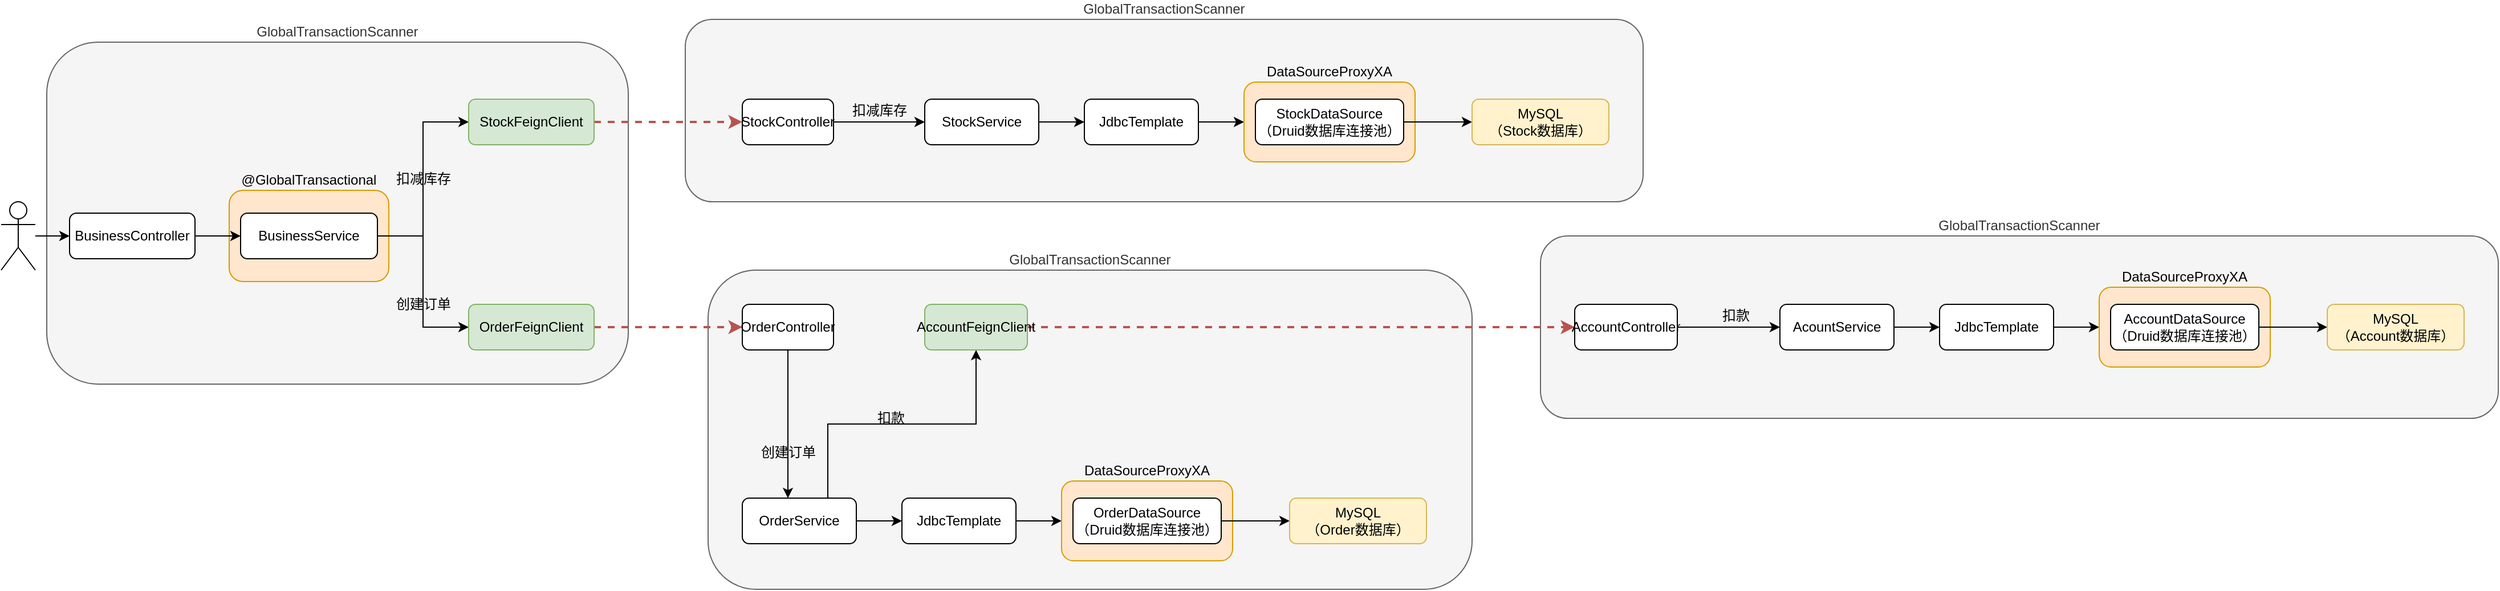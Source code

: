 <mxfile version="15.8.7" type="device"><diagram id="oLWSP7ZKXnrmAPvNtTP7" name="第 1 页"><mxGraphModel dx="2358" dy="1848" grid="1" gridSize="10" guides="1" tooltips="1" connect="1" arrows="1" fold="1" page="1" pageScale="1" pageWidth="827" pageHeight="1169" math="0" shadow="0"><root><mxCell id="0"/><mxCell id="1" parent="0"/><mxCell id="r_xZSolfZos5Hvv7YcpX-4" value="GlobalTransactionScanner" style="rounded=1;whiteSpace=wrap;html=1;labelPosition=center;verticalLabelPosition=top;align=center;verticalAlign=bottom;fillColor=#f5f5f5;fontColor=#333333;strokeColor=#666666;" vertex="1" parent="1"><mxGeometry x="40" y="240" width="510" height="300" as="geometry"/></mxCell><mxCell id="75aGFcue1wCL1J1YNG_t-5" value="GlobalTransactionScanner" style="rounded=1;whiteSpace=wrap;html=1;labelPosition=center;verticalLabelPosition=top;align=center;verticalAlign=bottom;fillColor=#f5f5f5;fontColor=#333333;strokeColor=#666666;" parent="1" vertex="1"><mxGeometry x="1350" y="410" width="840" height="160" as="geometry"/></mxCell><mxCell id="75aGFcue1wCL1J1YNG_t-3" value="GlobalTransactionScanner" style="rounded=1;whiteSpace=wrap;html=1;labelPosition=center;verticalLabelPosition=top;align=center;verticalAlign=bottom;fillColor=#f5f5f5;fontColor=#333333;strokeColor=#666666;" parent="1" vertex="1"><mxGeometry x="620" y="440" width="670" height="280" as="geometry"/></mxCell><mxCell id="75aGFcue1wCL1J1YNG_t-2" value="GlobalTransactionScanner" style="rounded=1;whiteSpace=wrap;html=1;labelPosition=center;verticalLabelPosition=top;align=center;verticalAlign=bottom;fillColor=#f5f5f5;fontColor=#333333;strokeColor=#666666;" parent="1" vertex="1"><mxGeometry x="600" y="220" width="840" height="160" as="geometry"/></mxCell><mxCell id="6qTe9Qfja52tsAlx9Dxc-8" value="@GlobalTransactional" style="rounded=1;whiteSpace=wrap;html=1;fillColor=#ffe6cc;strokeColor=#d79b00;labelPosition=center;verticalLabelPosition=top;align=center;verticalAlign=bottom;" parent="1" vertex="1"><mxGeometry x="200" y="370" width="140" height="80" as="geometry"/></mxCell><mxCell id="6qTe9Qfja52tsAlx9Dxc-4" style="edgeStyle=orthogonalEdgeStyle;rounded=0;orthogonalLoop=1;jettySize=auto;html=1;entryX=0;entryY=0.5;entryDx=0;entryDy=0;" parent="1" source="6qTe9Qfja52tsAlx9Dxc-1" target="6qTe9Qfja52tsAlx9Dxc-2" edge="1"><mxGeometry relative="1" as="geometry"/></mxCell><mxCell id="6qTe9Qfja52tsAlx9Dxc-5" style="edgeStyle=orthogonalEdgeStyle;rounded=0;orthogonalLoop=1;jettySize=auto;html=1;entryX=0;entryY=0.5;entryDx=0;entryDy=0;" parent="1" source="6qTe9Qfja52tsAlx9Dxc-1" target="6qTe9Qfja52tsAlx9Dxc-3" edge="1"><mxGeometry relative="1" as="geometry"/></mxCell><mxCell id="6qTe9Qfja52tsAlx9Dxc-1" value="BusinessService" style="rounded=1;whiteSpace=wrap;html=1;" parent="1" vertex="1"><mxGeometry x="210" y="390" width="120" height="40" as="geometry"/></mxCell><mxCell id="6qTe9Qfja52tsAlx9Dxc-12" style="edgeStyle=orthogonalEdgeStyle;rounded=0;orthogonalLoop=1;jettySize=auto;html=1;entryX=0;entryY=0.5;entryDx=0;entryDy=0;dashed=1;fillColor=#f8cecc;strokeColor=#b85450;strokeWidth=2;" parent="1" source="6qTe9Qfja52tsAlx9Dxc-2" target="6qTe9Qfja52tsAlx9Dxc-11" edge="1"><mxGeometry relative="1" as="geometry"/></mxCell><mxCell id="6qTe9Qfja52tsAlx9Dxc-2" value="StockFeignClient" style="rounded=1;whiteSpace=wrap;html=1;fillColor=#d5e8d4;strokeColor=#82b366;" parent="1" vertex="1"><mxGeometry x="410" y="290" width="110" height="40" as="geometry"/></mxCell><mxCell id="6qTe9Qfja52tsAlx9Dxc-28" style="edgeStyle=orthogonalEdgeStyle;rounded=0;orthogonalLoop=1;jettySize=auto;html=1;strokeWidth=2;dashed=1;fillColor=#f8cecc;strokeColor=#b85450;" parent="1" source="6qTe9Qfja52tsAlx9Dxc-3" target="6qTe9Qfja52tsAlx9Dxc-27" edge="1"><mxGeometry relative="1" as="geometry"/></mxCell><mxCell id="6qTe9Qfja52tsAlx9Dxc-3" value="OrderFeignClient" style="rounded=1;whiteSpace=wrap;html=1;fillColor=#d5e8d4;strokeColor=#82b366;" parent="1" vertex="1"><mxGeometry x="410" y="470" width="110" height="40" as="geometry"/></mxCell><mxCell id="6qTe9Qfja52tsAlx9Dxc-6" value="扣减库存" style="text;html=1;align=center;verticalAlign=middle;resizable=0;points=[];autosize=1;strokeColor=none;fillColor=none;" parent="1" vertex="1"><mxGeometry x="340" y="350" width="60" height="20" as="geometry"/></mxCell><mxCell id="6qTe9Qfja52tsAlx9Dxc-7" value="创建订单" style="text;html=1;align=center;verticalAlign=middle;resizable=0;points=[];autosize=1;strokeColor=none;fillColor=none;" parent="1" vertex="1"><mxGeometry x="340" y="460" width="60" height="20" as="geometry"/></mxCell><mxCell id="6qTe9Qfja52tsAlx9Dxc-16" style="edgeStyle=orthogonalEdgeStyle;rounded=0;orthogonalLoop=1;jettySize=auto;html=1;" parent="1" source="6qTe9Qfja52tsAlx9Dxc-11" target="6qTe9Qfja52tsAlx9Dxc-13" edge="1"><mxGeometry relative="1" as="geometry"/></mxCell><mxCell id="6qTe9Qfja52tsAlx9Dxc-11" value="StockController" style="rounded=1;whiteSpace=wrap;html=1;" parent="1" vertex="1"><mxGeometry x="650" y="290" width="80" height="40" as="geometry"/></mxCell><mxCell id="6qTe9Qfja52tsAlx9Dxc-18" style="edgeStyle=orthogonalEdgeStyle;rounded=0;orthogonalLoop=1;jettySize=auto;html=1;entryX=0;entryY=0.5;entryDx=0;entryDy=0;" parent="1" source="6qTe9Qfja52tsAlx9Dxc-13" target="6qTe9Qfja52tsAlx9Dxc-17" edge="1"><mxGeometry relative="1" as="geometry"/></mxCell><mxCell id="6qTe9Qfja52tsAlx9Dxc-13" value="StockService" style="rounded=1;whiteSpace=wrap;html=1;" parent="1" vertex="1"><mxGeometry x="810" y="290" width="100" height="40" as="geometry"/></mxCell><mxCell id="6qTe9Qfja52tsAlx9Dxc-21" style="edgeStyle=orthogonalEdgeStyle;rounded=0;orthogonalLoop=1;jettySize=auto;html=1;entryX=0;entryY=0.5;entryDx=0;entryDy=0;" parent="1" source="6qTe9Qfja52tsAlx9Dxc-17" target="6qTe9Qfja52tsAlx9Dxc-19" edge="1"><mxGeometry relative="1" as="geometry"/></mxCell><mxCell id="6qTe9Qfja52tsAlx9Dxc-17" value="JdbcTemplate" style="rounded=1;whiteSpace=wrap;html=1;" parent="1" vertex="1"><mxGeometry x="950" y="290" width="100" height="40" as="geometry"/></mxCell><mxCell id="6qTe9Qfja52tsAlx9Dxc-19" value="DataSourceProxyXA" style="rounded=1;whiteSpace=wrap;html=1;labelPosition=center;verticalLabelPosition=top;align=center;verticalAlign=bottom;fillColor=#ffe6cc;strokeColor=#d79b00;" parent="1" vertex="1"><mxGeometry x="1090" y="275" width="150" height="70" as="geometry"/></mxCell><mxCell id="6qTe9Qfja52tsAlx9Dxc-23" style="edgeStyle=orthogonalEdgeStyle;rounded=0;orthogonalLoop=1;jettySize=auto;html=1;entryX=0;entryY=0.5;entryDx=0;entryDy=0;" parent="1" source="6qTe9Qfja52tsAlx9Dxc-20" target="6qTe9Qfja52tsAlx9Dxc-22" edge="1"><mxGeometry relative="1" as="geometry"/></mxCell><mxCell id="6qTe9Qfja52tsAlx9Dxc-20" value="StockDataSource&lt;br&gt;（Druid数据库连接池）" style="rounded=1;whiteSpace=wrap;html=1;" parent="1" vertex="1"><mxGeometry x="1100" y="290" width="130" height="40" as="geometry"/></mxCell><mxCell id="6qTe9Qfja52tsAlx9Dxc-22" value="MySQL&lt;br&gt;（Stock数据库）" style="rounded=1;whiteSpace=wrap;html=1;fillColor=#fff2cc;strokeColor=#d6b656;" parent="1" vertex="1"><mxGeometry x="1290" y="290" width="120" height="40" as="geometry"/></mxCell><mxCell id="r_xZSolfZos5Hvv7YcpX-2" style="edgeStyle=orthogonalEdgeStyle;rounded=0;orthogonalLoop=1;jettySize=auto;html=1;entryX=0;entryY=0.5;entryDx=0;entryDy=0;" edge="1" parent="1" source="6qTe9Qfja52tsAlx9Dxc-24" target="r_xZSolfZos5Hvv7YcpX-1"><mxGeometry relative="1" as="geometry"/></mxCell><mxCell id="6qTe9Qfja52tsAlx9Dxc-24" value="" style="shape=umlActor;verticalLabelPosition=bottom;verticalAlign=top;html=1;outlineConnect=0;" parent="1" vertex="1"><mxGeometry y="380" width="30" height="60" as="geometry"/></mxCell><mxCell id="6qTe9Qfja52tsAlx9Dxc-30" style="edgeStyle=orthogonalEdgeStyle;rounded=0;orthogonalLoop=1;jettySize=auto;html=1;strokeWidth=1;" parent="1" source="6qTe9Qfja52tsAlx9Dxc-27" target="6qTe9Qfja52tsAlx9Dxc-29" edge="1"><mxGeometry relative="1" as="geometry"><Array as="points"><mxPoint x="690" y="660"/></Array></mxGeometry></mxCell><mxCell id="6qTe9Qfja52tsAlx9Dxc-39" style="edgeStyle=orthogonalEdgeStyle;rounded=0;orthogonalLoop=1;jettySize=auto;html=1;strokeWidth=1;exitX=0.75;exitY=0;exitDx=0;exitDy=0;" parent="1" source="6qTe9Qfja52tsAlx9Dxc-29" target="6qTe9Qfja52tsAlx9Dxc-38" edge="1"><mxGeometry relative="1" as="geometry"/></mxCell><mxCell id="6qTe9Qfja52tsAlx9Dxc-27" value="OrderController" style="rounded=1;whiteSpace=wrap;html=1;" parent="1" vertex="1"><mxGeometry x="650" y="470" width="80" height="40" as="geometry"/></mxCell><mxCell id="6qTe9Qfja52tsAlx9Dxc-37" style="edgeStyle=orthogonalEdgeStyle;rounded=0;orthogonalLoop=1;jettySize=auto;html=1;strokeWidth=1;" parent="1" source="6qTe9Qfja52tsAlx9Dxc-29" target="6qTe9Qfja52tsAlx9Dxc-32" edge="1"><mxGeometry relative="1" as="geometry"/></mxCell><mxCell id="6qTe9Qfja52tsAlx9Dxc-29" value="OrderService" style="rounded=1;whiteSpace=wrap;html=1;" parent="1" vertex="1"><mxGeometry x="650" y="640" width="100" height="40" as="geometry"/></mxCell><mxCell id="6qTe9Qfja52tsAlx9Dxc-31" style="edgeStyle=orthogonalEdgeStyle;rounded=0;orthogonalLoop=1;jettySize=auto;html=1;entryX=0;entryY=0.5;entryDx=0;entryDy=0;" parent="1" source="6qTe9Qfja52tsAlx9Dxc-32" target="6qTe9Qfja52tsAlx9Dxc-33" edge="1"><mxGeometry relative="1" as="geometry"/></mxCell><mxCell id="6qTe9Qfja52tsAlx9Dxc-32" value="JdbcTemplate" style="rounded=1;whiteSpace=wrap;html=1;" parent="1" vertex="1"><mxGeometry x="790" y="640" width="100" height="40" as="geometry"/></mxCell><mxCell id="6qTe9Qfja52tsAlx9Dxc-33" value="DataSourceProxyXA" style="rounded=1;whiteSpace=wrap;html=1;labelPosition=center;verticalLabelPosition=top;align=center;verticalAlign=bottom;fillColor=#ffe6cc;strokeColor=#d79b00;" parent="1" vertex="1"><mxGeometry x="930" y="625" width="150" height="70" as="geometry"/></mxCell><mxCell id="6qTe9Qfja52tsAlx9Dxc-34" style="edgeStyle=orthogonalEdgeStyle;rounded=0;orthogonalLoop=1;jettySize=auto;html=1;entryX=0;entryY=0.5;entryDx=0;entryDy=0;" parent="1" source="6qTe9Qfja52tsAlx9Dxc-35" target="6qTe9Qfja52tsAlx9Dxc-36" edge="1"><mxGeometry relative="1" as="geometry"/></mxCell><mxCell id="6qTe9Qfja52tsAlx9Dxc-35" value="OrderDataSource&lt;br&gt;（Druid数据库连接池）" style="rounded=1;whiteSpace=wrap;html=1;" parent="1" vertex="1"><mxGeometry x="940" y="640" width="130" height="40" as="geometry"/></mxCell><mxCell id="6qTe9Qfja52tsAlx9Dxc-36" value="MySQL&lt;br&gt;（Order数据库）" style="rounded=1;whiteSpace=wrap;html=1;fillColor=#fff2cc;strokeColor=#d6b656;" parent="1" vertex="1"><mxGeometry x="1130" y="640" width="120" height="40" as="geometry"/></mxCell><mxCell id="6qTe9Qfja52tsAlx9Dxc-42" style="edgeStyle=orthogonalEdgeStyle;rounded=0;orthogonalLoop=1;jettySize=auto;html=1;entryX=0;entryY=0.5;entryDx=0;entryDy=0;strokeWidth=2;dashed=1;fillColor=#f8cecc;strokeColor=#b85450;" parent="1" source="6qTe9Qfja52tsAlx9Dxc-38" target="6qTe9Qfja52tsAlx9Dxc-41" edge="1"><mxGeometry relative="1" as="geometry"/></mxCell><mxCell id="6qTe9Qfja52tsAlx9Dxc-38" value="AccountFeignClient" style="rounded=1;whiteSpace=wrap;html=1;fillColor=#d5e8d4;strokeColor=#82b366;" parent="1" vertex="1"><mxGeometry x="810" y="470" width="90" height="40" as="geometry"/></mxCell><mxCell id="6qTe9Qfja52tsAlx9Dxc-40" value="扣款" style="text;html=1;align=center;verticalAlign=middle;resizable=0;points=[];autosize=1;strokeColor=none;fillColor=none;" parent="1" vertex="1"><mxGeometry x="760" y="560" width="40" height="20" as="geometry"/></mxCell><mxCell id="6qTe9Qfja52tsAlx9Dxc-51" style="edgeStyle=orthogonalEdgeStyle;rounded=0;orthogonalLoop=1;jettySize=auto;html=1;strokeWidth=1;" parent="1" source="6qTe9Qfja52tsAlx9Dxc-41" target="6qTe9Qfja52tsAlx9Dxc-44" edge="1"><mxGeometry relative="1" as="geometry"/></mxCell><mxCell id="6qTe9Qfja52tsAlx9Dxc-41" value="AccountController" style="rounded=1;whiteSpace=wrap;html=1;" parent="1" vertex="1"><mxGeometry x="1380" y="470" width="90" height="40" as="geometry"/></mxCell><mxCell id="6qTe9Qfja52tsAlx9Dxc-43" style="edgeStyle=orthogonalEdgeStyle;rounded=0;orthogonalLoop=1;jettySize=auto;html=1;strokeWidth=1;" parent="1" source="6qTe9Qfja52tsAlx9Dxc-44" target="6qTe9Qfja52tsAlx9Dxc-46" edge="1"><mxGeometry relative="1" as="geometry"/></mxCell><mxCell id="6qTe9Qfja52tsAlx9Dxc-44" value="AcountService" style="rounded=1;whiteSpace=wrap;html=1;" parent="1" vertex="1"><mxGeometry x="1560" y="470" width="100" height="40" as="geometry"/></mxCell><mxCell id="6qTe9Qfja52tsAlx9Dxc-45" style="edgeStyle=orthogonalEdgeStyle;rounded=0;orthogonalLoop=1;jettySize=auto;html=1;entryX=0;entryY=0.5;entryDx=0;entryDy=0;" parent="1" source="6qTe9Qfja52tsAlx9Dxc-46" target="6qTe9Qfja52tsAlx9Dxc-47" edge="1"><mxGeometry relative="1" as="geometry"/></mxCell><mxCell id="6qTe9Qfja52tsAlx9Dxc-46" value="JdbcTemplate" style="rounded=1;whiteSpace=wrap;html=1;" parent="1" vertex="1"><mxGeometry x="1700" y="470" width="100" height="40" as="geometry"/></mxCell><mxCell id="6qTe9Qfja52tsAlx9Dxc-47" value="DataSourceProxyXA" style="rounded=1;whiteSpace=wrap;html=1;labelPosition=center;verticalLabelPosition=top;align=center;verticalAlign=bottom;fillColor=#ffe6cc;strokeColor=#d79b00;" parent="1" vertex="1"><mxGeometry x="1840" y="455" width="150" height="70" as="geometry"/></mxCell><mxCell id="6qTe9Qfja52tsAlx9Dxc-48" style="edgeStyle=orthogonalEdgeStyle;rounded=0;orthogonalLoop=1;jettySize=auto;html=1;entryX=0;entryY=0.5;entryDx=0;entryDy=0;" parent="1" source="6qTe9Qfja52tsAlx9Dxc-49" target="6qTe9Qfja52tsAlx9Dxc-50" edge="1"><mxGeometry relative="1" as="geometry"/></mxCell><mxCell id="6qTe9Qfja52tsAlx9Dxc-49" value="AccountDataSource&lt;br&gt;（Druid数据库连接池）" style="rounded=1;whiteSpace=wrap;html=1;" parent="1" vertex="1"><mxGeometry x="1850" y="470" width="130" height="40" as="geometry"/></mxCell><mxCell id="6qTe9Qfja52tsAlx9Dxc-50" value="MySQL&lt;br&gt;（Account数据库）" style="rounded=1;whiteSpace=wrap;html=1;fillColor=#fff2cc;strokeColor=#d6b656;" parent="1" vertex="1"><mxGeometry x="2040" y="470" width="120" height="40" as="geometry"/></mxCell><mxCell id="6qTe9Qfja52tsAlx9Dxc-52" value="扣减库存" style="text;html=1;align=center;verticalAlign=middle;resizable=0;points=[];autosize=1;strokeColor=none;fillColor=none;" parent="1" vertex="1"><mxGeometry x="740" y="290" width="60" height="20" as="geometry"/></mxCell><mxCell id="6qTe9Qfja52tsAlx9Dxc-53" value="扣款" style="text;html=1;align=center;verticalAlign=middle;resizable=0;points=[];autosize=1;strokeColor=none;fillColor=none;" parent="1" vertex="1"><mxGeometry x="1501" y="470" width="40" height="20" as="geometry"/></mxCell><mxCell id="6qTe9Qfja52tsAlx9Dxc-54" value="创建订单" style="text;html=1;align=center;verticalAlign=middle;resizable=0;points=[];autosize=1;strokeColor=none;fillColor=none;" parent="1" vertex="1"><mxGeometry x="660" y="590" width="60" height="20" as="geometry"/></mxCell><mxCell id="r_xZSolfZos5Hvv7YcpX-3" style="edgeStyle=orthogonalEdgeStyle;rounded=0;orthogonalLoop=1;jettySize=auto;html=1;" edge="1" parent="1" source="r_xZSolfZos5Hvv7YcpX-1" target="6qTe9Qfja52tsAlx9Dxc-1"><mxGeometry relative="1" as="geometry"/></mxCell><mxCell id="r_xZSolfZos5Hvv7YcpX-1" value="BusinessController" style="rounded=1;whiteSpace=wrap;html=1;" vertex="1" parent="1"><mxGeometry x="60" y="390" width="110" height="40" as="geometry"/></mxCell></root></mxGraphModel></diagram></mxfile>